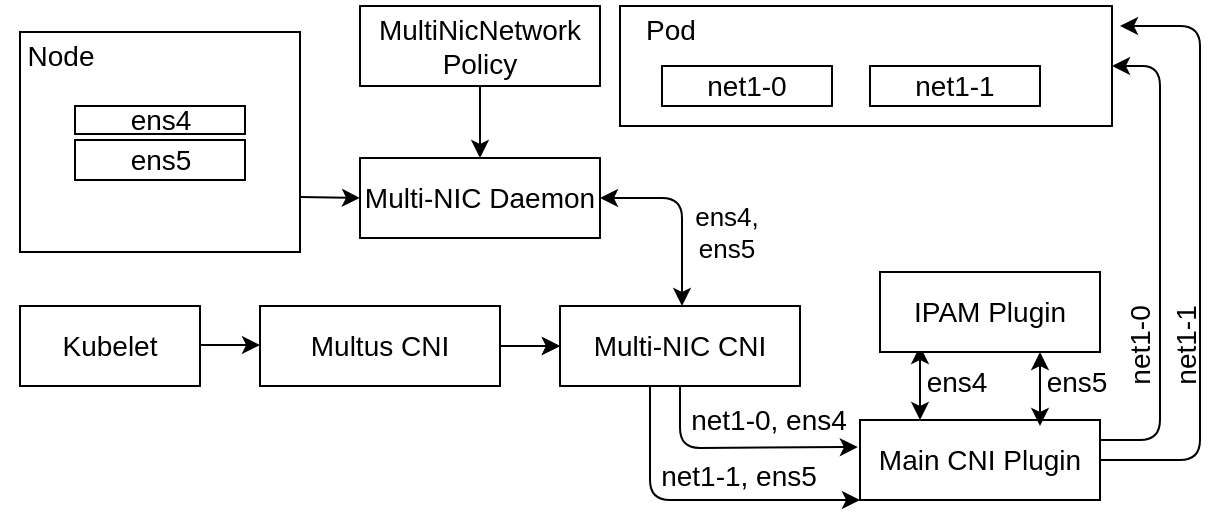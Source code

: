 <mxfile>
    <diagram id="R_PuKiIMnyWnv1Evqzq0" name="Page-1">
        <mxGraphModel dx="934" dy="1098" grid="1" gridSize="10" guides="1" tooltips="1" connect="1" arrows="1" fold="1" page="1" pageScale="1" pageWidth="850" pageHeight="1100" math="0" shadow="0">
            <root>
                <mxCell id="0"/>
                <mxCell id="1" parent="0"/>
                <mxCell id="35" style="edgeStyle=none;html=1;entryX=0.642;entryY=0;entryDx=0;entryDy=0;entryPerimeter=0;fontSize=14;exitX=1;exitY=0.5;exitDx=0;exitDy=0;startArrow=classic;startFill=1;" parent="1" source="62" edge="1">
                    <mxGeometry relative="1" as="geometry">
                        <mxPoint x="481" y="270" as="sourcePoint"/>
                        <mxPoint x="481.0" y="310" as="targetPoint"/>
                        <Array as="points">
                            <mxPoint x="481" y="256"/>
                        </Array>
                    </mxGeometry>
                </mxCell>
                <mxCell id="16" style="edgeStyle=none;html=1;startArrow=classic;startFill=1;fontSize=14;entryX=0.25;entryY=0;entryDx=0;entryDy=0;" parent="1" target="49" edge="1">
                    <mxGeometry relative="1" as="geometry">
                        <mxPoint x="600" y="330" as="sourcePoint"/>
                        <mxPoint x="575" y="322" as="targetPoint"/>
                    </mxGeometry>
                </mxCell>
                <mxCell id="56" style="edgeStyle=none;html=1;exitX=0.5;exitY=1;exitDx=0;exitDy=0;entryX=-0.009;entryY=0.338;entryDx=0;entryDy=0;entryPerimeter=0;" parent="1" source="3" target="49" edge="1">
                    <mxGeometry relative="1" as="geometry">
                        <Array as="points">
                            <mxPoint x="480" y="381"/>
                        </Array>
                        <mxPoint x="570" y="387" as="targetPoint"/>
                    </mxGeometry>
                </mxCell>
                <mxCell id="3" value="Multi-NIC CNI" style="rounded=0;whiteSpace=wrap;html=1;fontSize=14;" parent="1" vertex="1">
                    <mxGeometry x="420" y="310" width="120" height="40" as="geometry"/>
                </mxCell>
                <mxCell id="4" value="IPAM Plugin" style="rounded=0;whiteSpace=wrap;html=1;fontSize=14;" parent="1" vertex="1">
                    <mxGeometry x="580" y="293" width="110" height="40" as="geometry"/>
                </mxCell>
                <mxCell id="15" style="edgeStyle=none;html=1;exitX=1;exitY=0.5;exitDx=0;exitDy=0;entryX=0;entryY=0.5;entryDx=0;entryDy=0;fontSize=14;" parent="1" source="9" target="3" edge="1">
                    <mxGeometry relative="1" as="geometry"/>
                </mxCell>
                <mxCell id="60" value="" style="edgeStyle=none;html=1;" parent="1" source="9" target="3" edge="1">
                    <mxGeometry relative="1" as="geometry"/>
                </mxCell>
                <mxCell id="9" value="Multus CNI" style="rounded=0;whiteSpace=wrap;html=1;fontSize=14;" parent="1" vertex="1">
                    <mxGeometry x="270" y="310" width="120" height="40" as="geometry"/>
                </mxCell>
                <mxCell id="11" value="Kubelet" style="rounded=0;whiteSpace=wrap;html=1;fontSize=14;" parent="1" vertex="1">
                    <mxGeometry x="150" y="310" width="90" height="40" as="geometry"/>
                </mxCell>
                <mxCell id="17" value="" style="rounded=0;whiteSpace=wrap;html=1;fontSize=14;" parent="1" vertex="1">
                    <mxGeometry x="450" y="160" width="246" height="60" as="geometry"/>
                </mxCell>
                <mxCell id="19" value="Pod" style="text;html=1;align=center;verticalAlign=middle;resizable=0;points=[];autosize=1;strokeColor=none;fillColor=none;fontSize=14;" parent="1" vertex="1">
                    <mxGeometry x="450" y="157" width="50" height="30" as="geometry"/>
                </mxCell>
                <mxCell id="64" style="edgeStyle=none;html=1;exitX=1;exitY=0.75;exitDx=0;exitDy=0;entryX=0;entryY=0.5;entryDx=0;entryDy=0;" parent="1" source="26" target="62" edge="1">
                    <mxGeometry relative="1" as="geometry"/>
                </mxCell>
                <mxCell id="26" value="" style="rounded=0;whiteSpace=wrap;html=1;fontSize=14;" parent="1" vertex="1">
                    <mxGeometry x="150" y="173" width="140" height="110" as="geometry"/>
                </mxCell>
                <mxCell id="27" value="Node" style="text;html=1;align=center;verticalAlign=middle;resizable=0;points=[];autosize=1;strokeColor=none;fillColor=none;fontSize=14;" parent="1" vertex="1">
                    <mxGeometry x="140" y="170" width="60" height="30" as="geometry"/>
                </mxCell>
                <mxCell id="28" value="ens4" style="rounded=0;whiteSpace=wrap;html=1;fontSize=14;" parent="1" vertex="1">
                    <mxGeometry x="177.5" y="210" width="85" height="14" as="geometry"/>
                </mxCell>
                <mxCell id="29" value="ens5" style="rounded=0;whiteSpace=wrap;html=1;fontSize=14;" parent="1" vertex="1">
                    <mxGeometry x="177.5" y="227" width="85" height="20" as="geometry"/>
                </mxCell>
                <mxCell id="37" value="ens4" style="text;html=1;align=center;verticalAlign=middle;resizable=0;points=[];autosize=1;strokeColor=none;fillColor=none;fontSize=14;" parent="1" vertex="1">
                    <mxGeometry x="592.5" y="333" width="50" height="30" as="geometry"/>
                </mxCell>
                <mxCell id="38" value="ens5" style="text;html=1;align=center;verticalAlign=middle;resizable=0;points=[];autosize=1;strokeColor=none;fillColor=none;fontSize=14;" parent="1" vertex="1">
                    <mxGeometry x="653" y="333" width="50" height="30" as="geometry"/>
                </mxCell>
                <mxCell id="41" value="net1-0" style="rounded=0;whiteSpace=wrap;html=1;fontSize=14;" parent="1" vertex="1">
                    <mxGeometry x="471" y="190" width="85" height="20" as="geometry"/>
                </mxCell>
                <mxCell id="42" value="net1-1" style="rounded=0;whiteSpace=wrap;html=1;fontSize=14;" parent="1" vertex="1">
                    <mxGeometry x="575" y="190" width="85" height="20" as="geometry"/>
                </mxCell>
                <mxCell id="43" value="net1-0" style="text;html=1;align=center;verticalAlign=middle;resizable=0;points=[];autosize=1;strokeColor=none;fillColor=none;fontSize=14;rotation=270;" parent="1" vertex="1">
                    <mxGeometry x="680" y="315" width="60" height="30" as="geometry"/>
                </mxCell>
                <mxCell id="53" style="edgeStyle=none;html=1;exitX=1;exitY=0.25;exitDx=0;exitDy=0;entryX=1;entryY=0.5;entryDx=0;entryDy=0;" parent="1" source="49" target="17" edge="1">
                    <mxGeometry relative="1" as="geometry">
                        <Array as="points">
                            <mxPoint x="720" y="377"/>
                            <mxPoint x="720" y="190"/>
                        </Array>
                    </mxGeometry>
                </mxCell>
                <mxCell id="49" value="Main CNI Plugin" style="rounded=0;whiteSpace=wrap;html=1;fontSize=14;" parent="1" vertex="1">
                    <mxGeometry x="570" y="367" width="120" height="40" as="geometry"/>
                </mxCell>
                <mxCell id="54" style="edgeStyle=none;html=1;exitX=1;exitY=0.5;exitDx=0;exitDy=0;" parent="1" source="49" edge="1">
                    <mxGeometry relative="1" as="geometry">
                        <mxPoint x="700" y="387" as="sourcePoint"/>
                        <mxPoint x="700" y="170" as="targetPoint"/>
                        <Array as="points">
                            <mxPoint x="740" y="387"/>
                            <mxPoint x="740" y="170"/>
                        </Array>
                    </mxGeometry>
                </mxCell>
                <mxCell id="55" value="net1-1" style="text;html=1;align=center;verticalAlign=middle;resizable=0;points=[];autosize=1;strokeColor=none;fillColor=none;fontSize=14;rotation=270;" parent="1" vertex="1">
                    <mxGeometry x="703" y="315" width="60" height="30" as="geometry"/>
                </mxCell>
                <mxCell id="57" style="edgeStyle=none;html=1;exitX=0.375;exitY=0.996;exitDx=0;exitDy=0;entryX=0;entryY=1;entryDx=0;entryDy=0;exitPerimeter=0;" parent="1" source="3" target="49" edge="1">
                    <mxGeometry relative="1" as="geometry">
                        <mxPoint x="520" y="360" as="sourcePoint"/>
                        <mxPoint x="580" y="397" as="targetPoint"/>
                        <Array as="points">
                            <mxPoint x="465" y="407"/>
                        </Array>
                    </mxGeometry>
                </mxCell>
                <mxCell id="58" value="net1-0, ens4" style="text;html=1;align=center;verticalAlign=middle;resizable=0;points=[];autosize=1;strokeColor=none;fillColor=none;fontSize=14;" parent="1" vertex="1">
                    <mxGeometry x="474" y="352" width="100" height="30" as="geometry"/>
                </mxCell>
                <mxCell id="59" value="net1-1, ens5" style="text;html=1;align=center;verticalAlign=middle;resizable=0;points=[];autosize=1;strokeColor=none;fillColor=none;fontSize=14;" parent="1" vertex="1">
                    <mxGeometry x="459" y="380" width="100" height="30" as="geometry"/>
                </mxCell>
                <mxCell id="61" value="" style="edgeStyle=none;html=1;" parent="1" edge="1">
                    <mxGeometry relative="1" as="geometry">
                        <mxPoint x="240" y="329.5" as="sourcePoint"/>
                        <mxPoint x="270" y="329.5" as="targetPoint"/>
                    </mxGeometry>
                </mxCell>
                <mxCell id="62" value="Multi-NIC Daemon" style="rounded=0;whiteSpace=wrap;html=1;fontSize=14;" parent="1" vertex="1">
                    <mxGeometry x="320" y="236" width="120" height="40" as="geometry"/>
                </mxCell>
                <mxCell id="66" value="ens4,&lt;br style=&quot;font-size: 13px;&quot;&gt;ens5" style="text;html=1;align=center;verticalAlign=middle;resizable=0;points=[];autosize=1;strokeColor=none;fillColor=none;fontSize=13;" parent="1" vertex="1">
                    <mxGeometry x="473" y="253" width="60" height="40" as="geometry"/>
                </mxCell>
                <mxCell id="71" style="edgeStyle=none;html=1;startArrow=classic;startFill=1;fontSize=14;entryX=0.25;entryY=0;entryDx=0;entryDy=0;" parent="1" edge="1">
                    <mxGeometry relative="1" as="geometry">
                        <mxPoint x="660" y="333" as="sourcePoint"/>
                        <mxPoint x="660" y="370" as="targetPoint"/>
                    </mxGeometry>
                </mxCell>
                <mxCell id="72" value="MultiNicNetwork Policy" style="rounded=0;whiteSpace=wrap;html=1;fontSize=14;" parent="1" vertex="1">
                    <mxGeometry x="320" y="160" width="120" height="40" as="geometry"/>
                </mxCell>
                <mxCell id="74" style="edgeStyle=none;html=1;exitX=0.5;exitY=1;exitDx=0;exitDy=0;" parent="1" source="72" target="62" edge="1">
                    <mxGeometry relative="1" as="geometry">
                        <mxPoint x="300" y="265.5" as="sourcePoint"/>
                        <mxPoint x="330" y="266" as="targetPoint"/>
                    </mxGeometry>
                </mxCell>
            </root>
        </mxGraphModel>
    </diagram>
</mxfile>